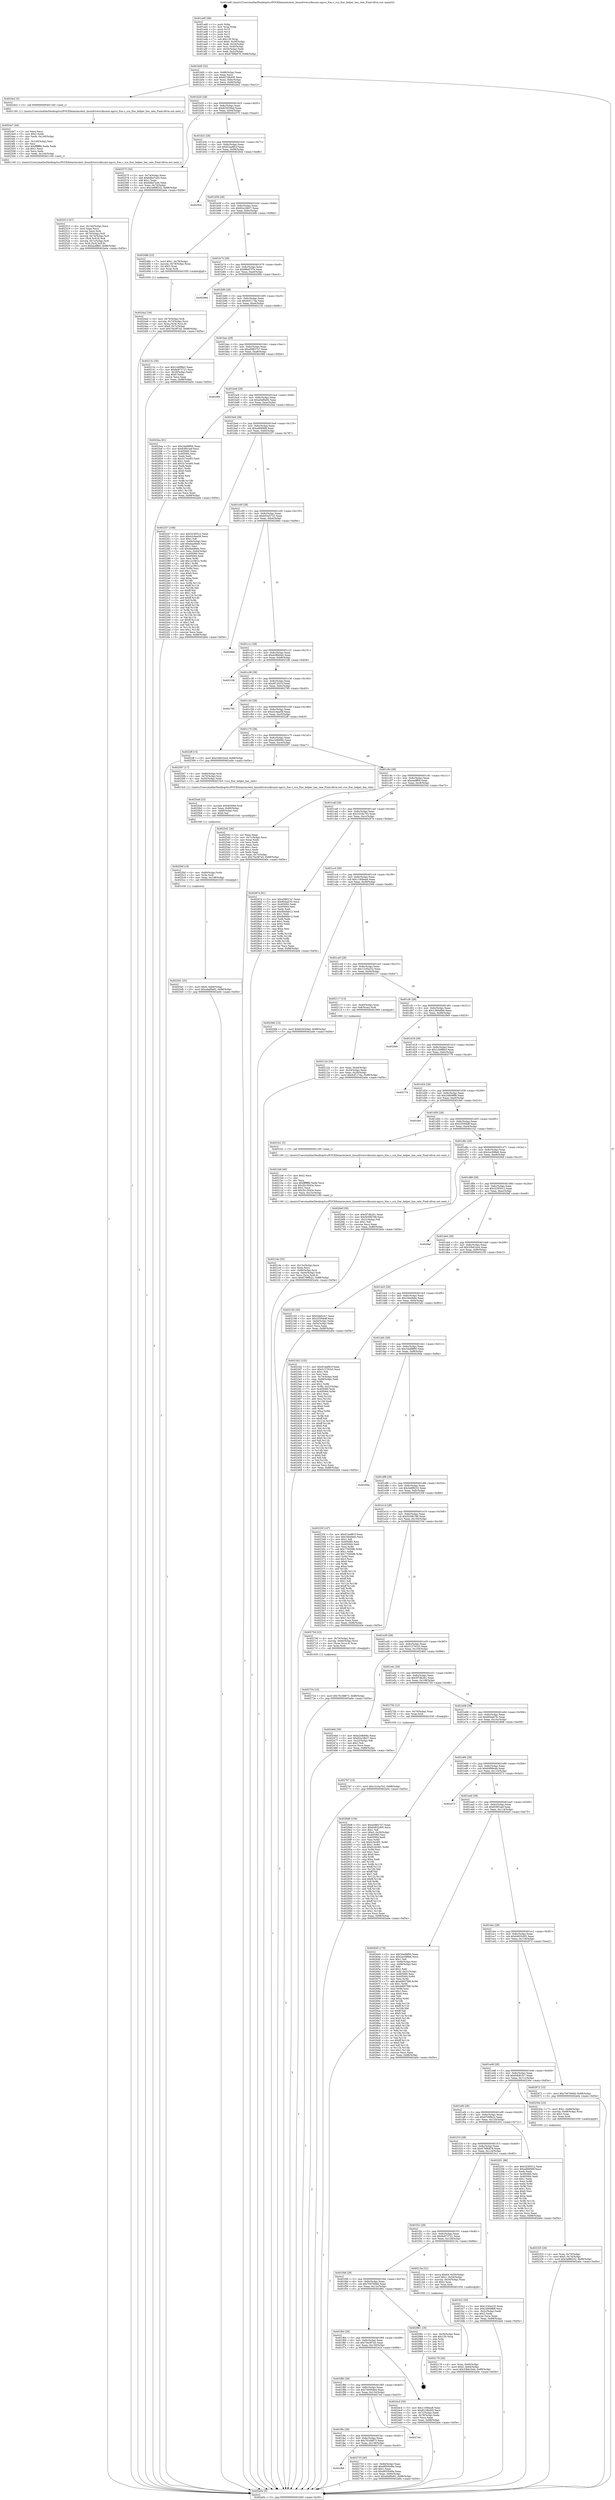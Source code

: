 digraph "0x401ad0" {
  label = "0x401ad0 (/mnt/c/Users/mathe/Desktop/tcc/POCII/binaries/extr_linuxdriversclksunxi-ngccu_frac.c_ccu_frac_helper_has_rate_Final-ollvm.out::main(0))"
  labelloc = "t"
  node[shape=record]

  Entry [label="",width=0.3,height=0.3,shape=circle,fillcolor=black,style=filled]
  "0x401b00" [label="{
     0x401b00 [32]\l
     | [instrs]\l
     &nbsp;&nbsp;0x401b00 \<+6\>: mov -0x88(%rbp),%eax\l
     &nbsp;&nbsp;0x401b06 \<+2\>: mov %eax,%ecx\l
     &nbsp;&nbsp;0x401b08 \<+6\>: sub $0x8218b405,%ecx\l
     &nbsp;&nbsp;0x401b0e \<+6\>: mov %eax,-0x8c(%rbp)\l
     &nbsp;&nbsp;0x401b14 \<+6\>: mov %ecx,-0x90(%rbp)\l
     &nbsp;&nbsp;0x401b1a \<+6\>: je 00000000004024e2 \<main+0xa12\>\l
  }"]
  "0x4024e2" [label="{
     0x4024e2 [5]\l
     | [instrs]\l
     &nbsp;&nbsp;0x4024e2 \<+5\>: call 0000000000401160 \<next_i\>\l
     | [calls]\l
     &nbsp;&nbsp;0x401160 \{1\} (/mnt/c/Users/mathe/Desktop/tcc/POCII/binaries/extr_linuxdriversclksunxi-ngccu_frac.c_ccu_frac_helper_has_rate_Final-ollvm.out::next_i)\l
  }"]
  "0x401b20" [label="{
     0x401b20 [28]\l
     | [instrs]\l
     &nbsp;&nbsp;0x401b20 \<+5\>: jmp 0000000000401b25 \<main+0x55\>\l
     &nbsp;&nbsp;0x401b25 \<+6\>: mov -0x8c(%rbp),%eax\l
     &nbsp;&nbsp;0x401b2b \<+5\>: sub $0x825029ad,%eax\l
     &nbsp;&nbsp;0x401b30 \<+6\>: mov %eax,-0x94(%rbp)\l
     &nbsp;&nbsp;0x401b36 \<+6\>: je 0000000000402575 \<main+0xaa5\>\l
  }"]
  Exit [label="",width=0.3,height=0.3,shape=circle,fillcolor=black,style=filled,peripheries=2]
  "0x402575" [label="{
     0x402575 [34]\l
     | [instrs]\l
     &nbsp;&nbsp;0x402575 \<+3\>: mov -0x74(%rbp),%eax\l
     &nbsp;&nbsp;0x402578 \<+5\>: add $0x8dba7a44,%eax\l
     &nbsp;&nbsp;0x40257d \<+3\>: add $0x1,%eax\l
     &nbsp;&nbsp;0x402580 \<+5\>: sub $0x8dba7a44,%eax\l
     &nbsp;&nbsp;0x402585 \<+3\>: mov %eax,-0x74(%rbp)\l
     &nbsp;&nbsp;0x402588 \<+10\>: movl $0x3a9f8232,-0x88(%rbp)\l
     &nbsp;&nbsp;0x402592 \<+5\>: jmp 0000000000402a0e \<main+0xf3e\>\l
  }"]
  "0x401b3c" [label="{
     0x401b3c [28]\l
     | [instrs]\l
     &nbsp;&nbsp;0x401b3c \<+5\>: jmp 0000000000401b41 \<main+0x71\>\l
     &nbsp;&nbsp;0x401b41 \<+6\>: mov -0x8c(%rbp),%eax\l
     &nbsp;&nbsp;0x401b47 \<+5\>: sub $0x91ba881f,%eax\l
     &nbsp;&nbsp;0x401b4c \<+6\>: mov %eax,-0x98(%rbp)\l
     &nbsp;&nbsp;0x401b52 \<+6\>: je 00000000004029cb \<main+0xefb\>\l
  }"]
  "0x402767" [label="{
     0x402767 [15]\l
     | [instrs]\l
     &nbsp;&nbsp;0x402767 \<+10\>: movl $0x1016a703,-0x88(%rbp)\l
     &nbsp;&nbsp;0x402771 \<+5\>: jmp 0000000000402a0e \<main+0xf3e\>\l
  }"]
  "0x4029cb" [label="{
     0x4029cb\l
  }", style=dashed]
  "0x401b58" [label="{
     0x401b58 [28]\l
     | [instrs]\l
     &nbsp;&nbsp;0x401b58 \<+5\>: jmp 0000000000401b5d \<main+0x8d\>\l
     &nbsp;&nbsp;0x401b5d \<+6\>: mov -0x8c(%rbp),%eax\l
     &nbsp;&nbsp;0x401b63 \<+5\>: sub $0x92a18b57,%eax\l
     &nbsp;&nbsp;0x401b68 \<+6\>: mov %eax,-0x9c(%rbp)\l
     &nbsp;&nbsp;0x401b6e \<+6\>: je 000000000040248b \<main+0x9bb\>\l
  }"]
  "0x401fb8" [label="{
     0x401fb8\l
  }", style=dashed]
  "0x40248b" [label="{
     0x40248b [23]\l
     | [instrs]\l
     &nbsp;&nbsp;0x40248b \<+7\>: movl $0x1,-0x78(%rbp)\l
     &nbsp;&nbsp;0x402492 \<+4\>: movslq -0x78(%rbp),%rax\l
     &nbsp;&nbsp;0x402496 \<+4\>: shl $0x3,%rax\l
     &nbsp;&nbsp;0x40249a \<+3\>: mov %rax,%rdi\l
     &nbsp;&nbsp;0x40249d \<+5\>: call 0000000000401050 \<malloc@plt\>\l
     | [calls]\l
     &nbsp;&nbsp;0x401050 \{1\} (unknown)\l
  }"]
  "0x401b74" [label="{
     0x401b74 [28]\l
     | [instrs]\l
     &nbsp;&nbsp;0x401b74 \<+5\>: jmp 0000000000401b79 \<main+0xa9\>\l
     &nbsp;&nbsp;0x401b79 \<+6\>: mov -0x8c(%rbp),%eax\l
     &nbsp;&nbsp;0x401b7f \<+5\>: sub $0x98e67f7e,%eax\l
     &nbsp;&nbsp;0x401b84 \<+6\>: mov %eax,-0xa0(%rbp)\l
     &nbsp;&nbsp;0x401b8a \<+6\>: je 0000000000402994 \<main+0xec4\>\l
  }"]
  "0x402733" [label="{
     0x402733 [40]\l
     | [instrs]\l
     &nbsp;&nbsp;0x402733 \<+6\>: mov -0x84(%rbp),%eax\l
     &nbsp;&nbsp;0x402739 \<+5\>: add $0xd855b48a,%eax\l
     &nbsp;&nbsp;0x40273e \<+3\>: add $0x1,%eax\l
     &nbsp;&nbsp;0x402741 \<+5\>: sub $0xd855b48a,%eax\l
     &nbsp;&nbsp;0x402746 \<+6\>: mov %eax,-0x84(%rbp)\l
     &nbsp;&nbsp;0x40274c \<+10\>: movl $0xa9af9a92,-0x88(%rbp)\l
     &nbsp;&nbsp;0x402756 \<+5\>: jmp 0000000000402a0e \<main+0xf3e\>\l
  }"]
  "0x402994" [label="{
     0x402994\l
  }", style=dashed]
  "0x401b90" [label="{
     0x401b90 [28]\l
     | [instrs]\l
     &nbsp;&nbsp;0x401b90 \<+5\>: jmp 0000000000401b95 \<main+0xc5\>\l
     &nbsp;&nbsp;0x401b95 \<+6\>: mov -0x8c(%rbp),%eax\l
     &nbsp;&nbsp;0x401b9b \<+5\>: sub $0x9cf117da,%eax\l
     &nbsp;&nbsp;0x401ba0 \<+6\>: mov %eax,-0xa4(%rbp)\l
     &nbsp;&nbsp;0x401ba6 \<+6\>: je 000000000040213c \<main+0x66c\>\l
  }"]
  "0x401f9c" [label="{
     0x401f9c [28]\l
     | [instrs]\l
     &nbsp;&nbsp;0x401f9c \<+5\>: jmp 0000000000401fa1 \<main+0x4d1\>\l
     &nbsp;&nbsp;0x401fa1 \<+6\>: mov -0x8c(%rbp),%eax\l
     &nbsp;&nbsp;0x401fa7 \<+5\>: sub $0x76168873,%eax\l
     &nbsp;&nbsp;0x401fac \<+6\>: mov %eax,-0x138(%rbp)\l
     &nbsp;&nbsp;0x401fb2 \<+6\>: je 0000000000402733 \<main+0xc63\>\l
  }"]
  "0x40213c" [label="{
     0x40213c [30]\l
     | [instrs]\l
     &nbsp;&nbsp;0x40213c \<+5\>: mov $0x1cb9f8e3,%eax\l
     &nbsp;&nbsp;0x402141 \<+5\>: mov $0x6e873721,%ecx\l
     &nbsp;&nbsp;0x402146 \<+3\>: mov -0x28(%rbp),%edx\l
     &nbsp;&nbsp;0x402149 \<+3\>: cmp $0x0,%edx\l
     &nbsp;&nbsp;0x40214c \<+3\>: cmove %ecx,%eax\l
     &nbsp;&nbsp;0x40214f \<+6\>: mov %eax,-0x88(%rbp)\l
     &nbsp;&nbsp;0x402155 \<+5\>: jmp 0000000000402a0e \<main+0xf3e\>\l
  }"]
  "0x401bac" [label="{
     0x401bac [28]\l
     | [instrs]\l
     &nbsp;&nbsp;0x401bac \<+5\>: jmp 0000000000401bb1 \<main+0xe1\>\l
     &nbsp;&nbsp;0x401bb1 \<+6\>: mov -0x8c(%rbp),%eax\l
     &nbsp;&nbsp;0x401bb7 \<+5\>: sub $0xa58627e7,%eax\l
     &nbsp;&nbsp;0x401bbc \<+6\>: mov %eax,-0xa8(%rbp)\l
     &nbsp;&nbsp;0x401bc2 \<+6\>: je 00000000004029fd \<main+0xf2d\>\l
  }"]
  "0x4027e0" [label="{
     0x4027e0\l
  }", style=dashed]
  "0x4029fd" [label="{
     0x4029fd\l
  }", style=dashed]
  "0x401bc8" [label="{
     0x401bc8 [28]\l
     | [instrs]\l
     &nbsp;&nbsp;0x401bc8 \<+5\>: jmp 0000000000401bcd \<main+0xfd\>\l
     &nbsp;&nbsp;0x401bcd \<+6\>: mov -0x8c(%rbp),%eax\l
     &nbsp;&nbsp;0x401bd3 \<+5\>: sub $0xa9af9a92,%eax\l
     &nbsp;&nbsp;0x401bd8 \<+6\>: mov %eax,-0xac(%rbp)\l
     &nbsp;&nbsp;0x401bde \<+6\>: je 00000000004025ea \<main+0xb1a\>\l
  }"]
  "0x402724" [label="{
     0x402724 [15]\l
     | [instrs]\l
     &nbsp;&nbsp;0x402724 \<+10\>: movl $0x76168873,-0x88(%rbp)\l
     &nbsp;&nbsp;0x40272e \<+5\>: jmp 0000000000402a0e \<main+0xf3e\>\l
  }"]
  "0x4025ea" [label="{
     0x4025ea [91]\l
     | [instrs]\l
     &nbsp;&nbsp;0x4025ea \<+5\>: mov $0x34e88f00,%eax\l
     &nbsp;&nbsp;0x4025ef \<+5\>: mov $0x63f91aef,%ecx\l
     &nbsp;&nbsp;0x4025f4 \<+7\>: mov 0x405060,%edx\l
     &nbsp;&nbsp;0x4025fb \<+7\>: mov 0x405064,%esi\l
     &nbsp;&nbsp;0x402602 \<+2\>: mov %edx,%edi\l
     &nbsp;&nbsp;0x402604 \<+6\>: sub $0x2c7ece85,%edi\l
     &nbsp;&nbsp;0x40260a \<+3\>: sub $0x1,%edi\l
     &nbsp;&nbsp;0x40260d \<+6\>: add $0x2c7ece85,%edi\l
     &nbsp;&nbsp;0x402613 \<+3\>: imul %edi,%edx\l
     &nbsp;&nbsp;0x402616 \<+3\>: and $0x1,%edx\l
     &nbsp;&nbsp;0x402619 \<+3\>: cmp $0x0,%edx\l
     &nbsp;&nbsp;0x40261c \<+4\>: sete %r8b\l
     &nbsp;&nbsp;0x402620 \<+3\>: cmp $0xa,%esi\l
     &nbsp;&nbsp;0x402623 \<+4\>: setl %r9b\l
     &nbsp;&nbsp;0x402627 \<+3\>: mov %r8b,%r10b\l
     &nbsp;&nbsp;0x40262a \<+3\>: and %r9b,%r10b\l
     &nbsp;&nbsp;0x40262d \<+3\>: xor %r9b,%r8b\l
     &nbsp;&nbsp;0x402630 \<+3\>: or %r8b,%r10b\l
     &nbsp;&nbsp;0x402633 \<+4\>: test $0x1,%r10b\l
     &nbsp;&nbsp;0x402637 \<+3\>: cmovne %ecx,%eax\l
     &nbsp;&nbsp;0x40263a \<+6\>: mov %eax,-0x88(%rbp)\l
     &nbsp;&nbsp;0x402640 \<+5\>: jmp 0000000000402a0e \<main+0xf3e\>\l
  }"]
  "0x401be4" [label="{
     0x401be4 [28]\l
     | [instrs]\l
     &nbsp;&nbsp;0x401be4 \<+5\>: jmp 0000000000401be9 \<main+0x119\>\l
     &nbsp;&nbsp;0x401be9 \<+6\>: mov -0x8c(%rbp),%eax\l
     &nbsp;&nbsp;0x401bef \<+5\>: sub $0xad66f48f,%eax\l
     &nbsp;&nbsp;0x401bf4 \<+6\>: mov %eax,-0xb0(%rbp)\l
     &nbsp;&nbsp;0x401bfa \<+6\>: je 0000000000402257 \<main+0x787\>\l
  }"]
  "0x4025d1" [label="{
     0x4025d1 [25]\l
     | [instrs]\l
     &nbsp;&nbsp;0x4025d1 \<+10\>: movl $0x0,-0x84(%rbp)\l
     &nbsp;&nbsp;0x4025db \<+10\>: movl $0xa9af9a92,-0x88(%rbp)\l
     &nbsp;&nbsp;0x4025e5 \<+5\>: jmp 0000000000402a0e \<main+0xf3e\>\l
  }"]
  "0x402257" [label="{
     0x402257 [168]\l
     | [instrs]\l
     &nbsp;&nbsp;0x402257 \<+5\>: mov $0x323f3512,%eax\l
     &nbsp;&nbsp;0x40225c \<+5\>: mov $0xe2c4aa58,%ecx\l
     &nbsp;&nbsp;0x402261 \<+2\>: mov $0x1,%dl\l
     &nbsp;&nbsp;0x402263 \<+3\>: mov -0x64(%rbp),%esi\l
     &nbsp;&nbsp;0x402266 \<+6\>: add $0xdaad6efc,%esi\l
     &nbsp;&nbsp;0x40226c \<+3\>: add $0x1,%esi\l
     &nbsp;&nbsp;0x40226f \<+6\>: sub $0xdaad6efc,%esi\l
     &nbsp;&nbsp;0x402275 \<+3\>: mov %esi,-0x64(%rbp)\l
     &nbsp;&nbsp;0x402278 \<+7\>: mov 0x405060,%esi\l
     &nbsp;&nbsp;0x40227f \<+7\>: mov 0x405064,%edi\l
     &nbsp;&nbsp;0x402286 \<+3\>: mov %esi,%r8d\l
     &nbsp;&nbsp;0x402289 \<+7\>: add $0x1a1961e,%r8d\l
     &nbsp;&nbsp;0x402290 \<+4\>: sub $0x1,%r8d\l
     &nbsp;&nbsp;0x402294 \<+7\>: sub $0x1a1961e,%r8d\l
     &nbsp;&nbsp;0x40229b \<+4\>: imul %r8d,%esi\l
     &nbsp;&nbsp;0x40229f \<+3\>: and $0x1,%esi\l
     &nbsp;&nbsp;0x4022a2 \<+3\>: cmp $0x0,%esi\l
     &nbsp;&nbsp;0x4022a5 \<+4\>: sete %r9b\l
     &nbsp;&nbsp;0x4022a9 \<+3\>: cmp $0xa,%edi\l
     &nbsp;&nbsp;0x4022ac \<+4\>: setl %r10b\l
     &nbsp;&nbsp;0x4022b0 \<+3\>: mov %r9b,%r11b\l
     &nbsp;&nbsp;0x4022b3 \<+4\>: xor $0xff,%r11b\l
     &nbsp;&nbsp;0x4022b7 \<+3\>: mov %r10b,%bl\l
     &nbsp;&nbsp;0x4022ba \<+3\>: xor $0xff,%bl\l
     &nbsp;&nbsp;0x4022bd \<+3\>: xor $0x1,%dl\l
     &nbsp;&nbsp;0x4022c0 \<+3\>: mov %r11b,%r14b\l
     &nbsp;&nbsp;0x4022c3 \<+4\>: and $0xff,%r14b\l
     &nbsp;&nbsp;0x4022c7 \<+3\>: and %dl,%r9b\l
     &nbsp;&nbsp;0x4022ca \<+3\>: mov %bl,%r15b\l
     &nbsp;&nbsp;0x4022cd \<+4\>: and $0xff,%r15b\l
     &nbsp;&nbsp;0x4022d1 \<+3\>: and %dl,%r10b\l
     &nbsp;&nbsp;0x4022d4 \<+3\>: or %r9b,%r14b\l
     &nbsp;&nbsp;0x4022d7 \<+3\>: or %r10b,%r15b\l
     &nbsp;&nbsp;0x4022da \<+3\>: xor %r15b,%r14b\l
     &nbsp;&nbsp;0x4022dd \<+3\>: or %bl,%r11b\l
     &nbsp;&nbsp;0x4022e0 \<+4\>: xor $0xff,%r11b\l
     &nbsp;&nbsp;0x4022e4 \<+3\>: or $0x1,%dl\l
     &nbsp;&nbsp;0x4022e7 \<+3\>: and %dl,%r11b\l
     &nbsp;&nbsp;0x4022ea \<+3\>: or %r11b,%r14b\l
     &nbsp;&nbsp;0x4022ed \<+4\>: test $0x1,%r14b\l
     &nbsp;&nbsp;0x4022f1 \<+3\>: cmovne %ecx,%eax\l
     &nbsp;&nbsp;0x4022f4 \<+6\>: mov %eax,-0x88(%rbp)\l
     &nbsp;&nbsp;0x4022fa \<+5\>: jmp 0000000000402a0e \<main+0xf3e\>\l
  }"]
  "0x401c00" [label="{
     0x401c00 [28]\l
     | [instrs]\l
     &nbsp;&nbsp;0x401c00 \<+5\>: jmp 0000000000401c05 \<main+0x135\>\l
     &nbsp;&nbsp;0x401c05 \<+6\>: mov -0x8c(%rbp),%eax\l
     &nbsp;&nbsp;0x401c0b \<+5\>: sub $0xb03a5723,%eax\l
     &nbsp;&nbsp;0x401c10 \<+6\>: mov %eax,-0xb4(%rbp)\l
     &nbsp;&nbsp;0x401c16 \<+6\>: je 000000000040286e \<main+0xd9e\>\l
  }"]
  "0x4025bf" [label="{
     0x4025bf [18]\l
     | [instrs]\l
     &nbsp;&nbsp;0x4025bf \<+4\>: mov -0x60(%rbp),%rdx\l
     &nbsp;&nbsp;0x4025c3 \<+3\>: mov %rdx,%rdi\l
     &nbsp;&nbsp;0x4025c6 \<+6\>: mov %eax,-0x148(%rbp)\l
     &nbsp;&nbsp;0x4025cc \<+5\>: call 0000000000401030 \<free@plt\>\l
     | [calls]\l
     &nbsp;&nbsp;0x401030 \{1\} (unknown)\l
  }"]
  "0x40286e" [label="{
     0x40286e\l
  }", style=dashed]
  "0x401c1c" [label="{
     0x401c1c [28]\l
     | [instrs]\l
     &nbsp;&nbsp;0x401c1c \<+5\>: jmp 0000000000401c21 \<main+0x151\>\l
     &nbsp;&nbsp;0x401c21 \<+6\>: mov -0x8c(%rbp),%eax\l
     &nbsp;&nbsp;0x401c27 \<+5\>: sub $0xdcf8d440,%eax\l
     &nbsp;&nbsp;0x401c2c \<+6\>: mov %eax,-0xb8(%rbp)\l
     &nbsp;&nbsp;0x401c32 \<+6\>: je 0000000000402108 \<main+0x638\>\l
  }"]
  "0x4025a8" [label="{
     0x4025a8 [23]\l
     | [instrs]\l
     &nbsp;&nbsp;0x4025a8 \<+10\>: movabs $0x4030b6,%rdi\l
     &nbsp;&nbsp;0x4025b2 \<+3\>: mov %eax,-0x80(%rbp)\l
     &nbsp;&nbsp;0x4025b5 \<+3\>: mov -0x80(%rbp),%esi\l
     &nbsp;&nbsp;0x4025b8 \<+2\>: mov $0x0,%al\l
     &nbsp;&nbsp;0x4025ba \<+5\>: call 0000000000401040 \<printf@plt\>\l
     | [calls]\l
     &nbsp;&nbsp;0x401040 \{1\} (unknown)\l
  }"]
  "0x402108" [label="{
     0x402108\l
  }", style=dashed]
  "0x401c38" [label="{
     0x401c38 [28]\l
     | [instrs]\l
     &nbsp;&nbsp;0x401c38 \<+5\>: jmp 0000000000401c3d \<main+0x16d\>\l
     &nbsp;&nbsp;0x401c3d \<+6\>: mov -0x8c(%rbp),%eax\l
     &nbsp;&nbsp;0x401c43 \<+5\>: sub $0xdf12031f,%eax\l
     &nbsp;&nbsp;0x401c48 \<+6\>: mov %eax,-0xbc(%rbp)\l
     &nbsp;&nbsp;0x401c4e \<+6\>: je 0000000000402785 \<main+0xcb5\>\l
  }"]
  "0x402513" [label="{
     0x402513 [47]\l
     | [instrs]\l
     &nbsp;&nbsp;0x402513 \<+6\>: mov -0x144(%rbp),%ecx\l
     &nbsp;&nbsp;0x402519 \<+3\>: imul %eax,%ecx\l
     &nbsp;&nbsp;0x40251c \<+3\>: movslq %ecx,%rdi\l
     &nbsp;&nbsp;0x40251f \<+4\>: mov -0x70(%rbp),%r8\l
     &nbsp;&nbsp;0x402523 \<+4\>: movslq -0x74(%rbp),%r9\l
     &nbsp;&nbsp;0x402527 \<+4\>: mov (%r8,%r9,8),%r8\l
     &nbsp;&nbsp;0x40252b \<+4\>: movslq -0x7c(%rbp),%r9\l
     &nbsp;&nbsp;0x40252f \<+4\>: mov %rdi,(%r8,%r9,8)\l
     &nbsp;&nbsp;0x402533 \<+10\>: movl $0xaa4ff0d,-0x88(%rbp)\l
     &nbsp;&nbsp;0x40253d \<+5\>: jmp 0000000000402a0e \<main+0xf3e\>\l
  }"]
  "0x402785" [label="{
     0x402785\l
  }", style=dashed]
  "0x401c54" [label="{
     0x401c54 [28]\l
     | [instrs]\l
     &nbsp;&nbsp;0x401c54 \<+5\>: jmp 0000000000401c59 \<main+0x189\>\l
     &nbsp;&nbsp;0x401c59 \<+6\>: mov -0x8c(%rbp),%eax\l
     &nbsp;&nbsp;0x401c5f \<+5\>: sub $0xe2c4aa58,%eax\l
     &nbsp;&nbsp;0x401c64 \<+6\>: mov %eax,-0xc0(%rbp)\l
     &nbsp;&nbsp;0x401c6a \<+6\>: je 00000000004022ff \<main+0x82f\>\l
  }"]
  "0x4024e7" [label="{
     0x4024e7 [44]\l
     | [instrs]\l
     &nbsp;&nbsp;0x4024e7 \<+2\>: xor %ecx,%ecx\l
     &nbsp;&nbsp;0x4024e9 \<+5\>: mov $0x2,%edx\l
     &nbsp;&nbsp;0x4024ee \<+6\>: mov %edx,-0x140(%rbp)\l
     &nbsp;&nbsp;0x4024f4 \<+1\>: cltd\l
     &nbsp;&nbsp;0x4024f5 \<+6\>: mov -0x140(%rbp),%esi\l
     &nbsp;&nbsp;0x4024fb \<+2\>: idiv %esi\l
     &nbsp;&nbsp;0x4024fd \<+6\>: imul $0xfffffffe,%edx,%edx\l
     &nbsp;&nbsp;0x402503 \<+3\>: sub $0x1,%ecx\l
     &nbsp;&nbsp;0x402506 \<+2\>: sub %ecx,%edx\l
     &nbsp;&nbsp;0x402508 \<+6\>: mov %edx,-0x144(%rbp)\l
     &nbsp;&nbsp;0x40250e \<+5\>: call 0000000000401160 \<next_i\>\l
     | [calls]\l
     &nbsp;&nbsp;0x401160 \{1\} (/mnt/c/Users/mathe/Desktop/tcc/POCII/binaries/extr_linuxdriversclksunxi-ngccu_frac.c_ccu_frac_helper_has_rate_Final-ollvm.out::next_i)\l
  }"]
  "0x4022ff" [label="{
     0x4022ff [15]\l
     | [instrs]\l
     &nbsp;&nbsp;0x4022ff \<+10\>: movl $0x33b61b44,-0x88(%rbp)\l
     &nbsp;&nbsp;0x402309 \<+5\>: jmp 0000000000402a0e \<main+0xf3e\>\l
  }"]
  "0x401c70" [label="{
     0x401c70 [28]\l
     | [instrs]\l
     &nbsp;&nbsp;0x401c70 \<+5\>: jmp 0000000000401c75 \<main+0x1a5\>\l
     &nbsp;&nbsp;0x401c75 \<+6\>: mov -0x8c(%rbp),%eax\l
     &nbsp;&nbsp;0x401c7b \<+5\>: sub $0xe2d8d06c,%eax\l
     &nbsp;&nbsp;0x401c80 \<+6\>: mov %eax,-0xc4(%rbp)\l
     &nbsp;&nbsp;0x401c86 \<+6\>: je 0000000000402597 \<main+0xac7\>\l
  }"]
  "0x401f80" [label="{
     0x401f80 [28]\l
     | [instrs]\l
     &nbsp;&nbsp;0x401f80 \<+5\>: jmp 0000000000401f85 \<main+0x4b5\>\l
     &nbsp;&nbsp;0x401f85 \<+6\>: mov -0x8c(%rbp),%eax\l
     &nbsp;&nbsp;0x401f8b \<+5\>: sub $0x74000ded,%eax\l
     &nbsp;&nbsp;0x401f90 \<+6\>: mov %eax,-0x134(%rbp)\l
     &nbsp;&nbsp;0x401f96 \<+6\>: je 00000000004027e0 \<main+0xd10\>\l
  }"]
  "0x402597" [label="{
     0x402597 [17]\l
     | [instrs]\l
     &nbsp;&nbsp;0x402597 \<+4\>: mov -0x60(%rbp),%rdi\l
     &nbsp;&nbsp;0x40259b \<+4\>: mov -0x70(%rbp),%rsi\l
     &nbsp;&nbsp;0x40259f \<+4\>: mov -0x50(%rbp),%rdx\l
     &nbsp;&nbsp;0x4025a3 \<+5\>: call 00000000004015c0 \<ccu_frac_helper_has_rate\>\l
     | [calls]\l
     &nbsp;&nbsp;0x4015c0 \{1\} (/mnt/c/Users/mathe/Desktop/tcc/POCII/binaries/extr_linuxdriversclksunxi-ngccu_frac.c_ccu_frac_helper_has_rate_Final-ollvm.out::ccu_frac_helper_has_rate)\l
  }"]
  "0x401c8c" [label="{
     0x401c8c [28]\l
     | [instrs]\l
     &nbsp;&nbsp;0x401c8c \<+5\>: jmp 0000000000401c91 \<main+0x1c1\>\l
     &nbsp;&nbsp;0x401c91 \<+6\>: mov -0x8c(%rbp),%eax\l
     &nbsp;&nbsp;0x401c97 \<+5\>: sub $0xaa4ff0d,%eax\l
     &nbsp;&nbsp;0x401c9c \<+6\>: mov %eax,-0xc8(%rbp)\l
     &nbsp;&nbsp;0x401ca2 \<+6\>: je 0000000000402542 \<main+0xa72\>\l
  }"]
  "0x4024c4" [label="{
     0x4024c4 [30]\l
     | [instrs]\l
     &nbsp;&nbsp;0x4024c4 \<+5\>: mov $0x1100bea8,%eax\l
     &nbsp;&nbsp;0x4024c9 \<+5\>: mov $0x8218b405,%ecx\l
     &nbsp;&nbsp;0x4024ce \<+3\>: mov -0x7c(%rbp),%edx\l
     &nbsp;&nbsp;0x4024d1 \<+3\>: cmp -0x78(%rbp),%edx\l
     &nbsp;&nbsp;0x4024d4 \<+3\>: cmovl %ecx,%eax\l
     &nbsp;&nbsp;0x4024d7 \<+6\>: mov %eax,-0x88(%rbp)\l
     &nbsp;&nbsp;0x4024dd \<+5\>: jmp 0000000000402a0e \<main+0xf3e\>\l
  }"]
  "0x402542" [label="{
     0x402542 [36]\l
     | [instrs]\l
     &nbsp;&nbsp;0x402542 \<+2\>: xor %eax,%eax\l
     &nbsp;&nbsp;0x402544 \<+3\>: mov -0x7c(%rbp),%ecx\l
     &nbsp;&nbsp;0x402547 \<+2\>: mov %eax,%edx\l
     &nbsp;&nbsp;0x402549 \<+2\>: sub %ecx,%edx\l
     &nbsp;&nbsp;0x40254b \<+2\>: mov %eax,%ecx\l
     &nbsp;&nbsp;0x40254d \<+3\>: sub $0x1,%ecx\l
     &nbsp;&nbsp;0x402550 \<+2\>: add %ecx,%edx\l
     &nbsp;&nbsp;0x402552 \<+2\>: sub %edx,%eax\l
     &nbsp;&nbsp;0x402554 \<+3\>: mov %eax,-0x7c(%rbp)\l
     &nbsp;&nbsp;0x402557 \<+10\>: movl $0x70a387a5,-0x88(%rbp)\l
     &nbsp;&nbsp;0x402561 \<+5\>: jmp 0000000000402a0e \<main+0xf3e\>\l
  }"]
  "0x401ca8" [label="{
     0x401ca8 [28]\l
     | [instrs]\l
     &nbsp;&nbsp;0x401ca8 \<+5\>: jmp 0000000000401cad \<main+0x1dd\>\l
     &nbsp;&nbsp;0x401cad \<+6\>: mov -0x8c(%rbp),%eax\l
     &nbsp;&nbsp;0x401cb3 \<+5\>: sub $0x1016a703,%eax\l
     &nbsp;&nbsp;0x401cb8 \<+6\>: mov %eax,-0xcc(%rbp)\l
     &nbsp;&nbsp;0x401cbe \<+6\>: je 000000000040287d \<main+0xdad\>\l
  }"]
  "0x401f64" [label="{
     0x401f64 [28]\l
     | [instrs]\l
     &nbsp;&nbsp;0x401f64 \<+5\>: jmp 0000000000401f69 \<main+0x499\>\l
     &nbsp;&nbsp;0x401f69 \<+6\>: mov -0x8c(%rbp),%eax\l
     &nbsp;&nbsp;0x401f6f \<+5\>: sub $0x70a387a5,%eax\l
     &nbsp;&nbsp;0x401f74 \<+6\>: mov %eax,-0x130(%rbp)\l
     &nbsp;&nbsp;0x401f7a \<+6\>: je 00000000004024c4 \<main+0x9f4\>\l
  }"]
  "0x40287d" [label="{
     0x40287d [91]\l
     | [instrs]\l
     &nbsp;&nbsp;0x40287d \<+5\>: mov $0xa58627e7,%eax\l
     &nbsp;&nbsp;0x402882 \<+5\>: mov $0x604ad7fc,%ecx\l
     &nbsp;&nbsp;0x402887 \<+7\>: mov 0x405060,%edx\l
     &nbsp;&nbsp;0x40288e \<+7\>: mov 0x405064,%esi\l
     &nbsp;&nbsp;0x402895 \<+2\>: mov %edx,%edi\l
     &nbsp;&nbsp;0x402897 \<+6\>: add $0xdbddde12,%edi\l
     &nbsp;&nbsp;0x40289d \<+3\>: sub $0x1,%edi\l
     &nbsp;&nbsp;0x4028a0 \<+6\>: sub $0xdbddde12,%edi\l
     &nbsp;&nbsp;0x4028a6 \<+3\>: imul %edi,%edx\l
     &nbsp;&nbsp;0x4028a9 \<+3\>: and $0x1,%edx\l
     &nbsp;&nbsp;0x4028ac \<+3\>: cmp $0x0,%edx\l
     &nbsp;&nbsp;0x4028af \<+4\>: sete %r8b\l
     &nbsp;&nbsp;0x4028b3 \<+3\>: cmp $0xa,%esi\l
     &nbsp;&nbsp;0x4028b6 \<+4\>: setl %r9b\l
     &nbsp;&nbsp;0x4028ba \<+3\>: mov %r8b,%r10b\l
     &nbsp;&nbsp;0x4028bd \<+3\>: and %r9b,%r10b\l
     &nbsp;&nbsp;0x4028c0 \<+3\>: xor %r9b,%r8b\l
     &nbsp;&nbsp;0x4028c3 \<+3\>: or %r8b,%r10b\l
     &nbsp;&nbsp;0x4028c6 \<+4\>: test $0x1,%r10b\l
     &nbsp;&nbsp;0x4028ca \<+3\>: cmovne %ecx,%eax\l
     &nbsp;&nbsp;0x4028cd \<+6\>: mov %eax,-0x88(%rbp)\l
     &nbsp;&nbsp;0x4028d3 \<+5\>: jmp 0000000000402a0e \<main+0xf3e\>\l
  }"]
  "0x401cc4" [label="{
     0x401cc4 [28]\l
     | [instrs]\l
     &nbsp;&nbsp;0x401cc4 \<+5\>: jmp 0000000000401cc9 \<main+0x1f9\>\l
     &nbsp;&nbsp;0x401cc9 \<+6\>: mov -0x8c(%rbp),%eax\l
     &nbsp;&nbsp;0x401ccf \<+5\>: sub $0x1100bea8,%eax\l
     &nbsp;&nbsp;0x401cd4 \<+6\>: mov %eax,-0xd0(%rbp)\l
     &nbsp;&nbsp;0x401cda \<+6\>: je 0000000000402566 \<main+0xa96\>\l
  }"]
  "0x402981" [label="{
     0x402981 [19]\l
     | [instrs]\l
     &nbsp;&nbsp;0x402981 \<+3\>: mov -0x30(%rbp),%eax\l
     &nbsp;&nbsp;0x402984 \<+7\>: add $0x130,%rsp\l
     &nbsp;&nbsp;0x40298b \<+1\>: pop %rbx\l
     &nbsp;&nbsp;0x40298c \<+2\>: pop %r12\l
     &nbsp;&nbsp;0x40298e \<+2\>: pop %r14\l
     &nbsp;&nbsp;0x402990 \<+2\>: pop %r15\l
     &nbsp;&nbsp;0x402992 \<+1\>: pop %rbp\l
     &nbsp;&nbsp;0x402993 \<+1\>: ret\l
  }"]
  "0x402566" [label="{
     0x402566 [15]\l
     | [instrs]\l
     &nbsp;&nbsp;0x402566 \<+10\>: movl $0x825029ad,-0x88(%rbp)\l
     &nbsp;&nbsp;0x402570 \<+5\>: jmp 0000000000402a0e \<main+0xf3e\>\l
  }"]
  "0x401ce0" [label="{
     0x401ce0 [28]\l
     | [instrs]\l
     &nbsp;&nbsp;0x401ce0 \<+5\>: jmp 0000000000401ce5 \<main+0x215\>\l
     &nbsp;&nbsp;0x401ce5 \<+6\>: mov -0x8c(%rbp),%eax\l
     &nbsp;&nbsp;0x401ceb \<+5\>: sub $0x1230a232,%eax\l
     &nbsp;&nbsp;0x401cf0 \<+6\>: mov %eax,-0xd4(%rbp)\l
     &nbsp;&nbsp;0x401cf6 \<+6\>: je 0000000000402117 \<main+0x647\>\l
  }"]
  "0x4024a2" [label="{
     0x4024a2 [34]\l
     | [instrs]\l
     &nbsp;&nbsp;0x4024a2 \<+4\>: mov -0x70(%rbp),%rdi\l
     &nbsp;&nbsp;0x4024a6 \<+4\>: movslq -0x74(%rbp),%rcx\l
     &nbsp;&nbsp;0x4024aa \<+4\>: mov %rax,(%rdi,%rcx,8)\l
     &nbsp;&nbsp;0x4024ae \<+7\>: movl $0x0,-0x7c(%rbp)\l
     &nbsp;&nbsp;0x4024b5 \<+10\>: movl $0x70a387a5,-0x88(%rbp)\l
     &nbsp;&nbsp;0x4024bf \<+5\>: jmp 0000000000402a0e \<main+0xf3e\>\l
  }"]
  "0x402117" [label="{
     0x402117 [13]\l
     | [instrs]\l
     &nbsp;&nbsp;0x402117 \<+4\>: mov -0x40(%rbp),%rax\l
     &nbsp;&nbsp;0x40211b \<+4\>: mov 0x8(%rax),%rdi\l
     &nbsp;&nbsp;0x40211f \<+5\>: call 0000000000401060 \<atoi@plt\>\l
     | [calls]\l
     &nbsp;&nbsp;0x401060 \{1\} (unknown)\l
  }"]
  "0x401cfc" [label="{
     0x401cfc [28]\l
     | [instrs]\l
     &nbsp;&nbsp;0x401cfc \<+5\>: jmp 0000000000401d01 \<main+0x231\>\l
     &nbsp;&nbsp;0x401d01 \<+6\>: mov -0x8c(%rbp),%eax\l
     &nbsp;&nbsp;0x401d07 \<+5\>: sub $0x1380a89d,%eax\l
     &nbsp;&nbsp;0x401d0c \<+6\>: mov %eax,-0xd8(%rbp)\l
     &nbsp;&nbsp;0x401d12 \<+6\>: je 00000000004029e9 \<main+0xf19\>\l
  }"]
  "0x402325" [label="{
     0x402325 [26]\l
     | [instrs]\l
     &nbsp;&nbsp;0x402325 \<+4\>: mov %rax,-0x70(%rbp)\l
     &nbsp;&nbsp;0x402329 \<+7\>: movl $0x0,-0x74(%rbp)\l
     &nbsp;&nbsp;0x402330 \<+10\>: movl $0x3a9f8232,-0x88(%rbp)\l
     &nbsp;&nbsp;0x40233a \<+5\>: jmp 0000000000402a0e \<main+0xf3e\>\l
  }"]
  "0x4029e9" [label="{
     0x4029e9\l
  }", style=dashed]
  "0x401d18" [label="{
     0x401d18 [28]\l
     | [instrs]\l
     &nbsp;&nbsp;0x401d18 \<+5\>: jmp 0000000000401d1d \<main+0x24d\>\l
     &nbsp;&nbsp;0x401d1d \<+6\>: mov -0x8c(%rbp),%eax\l
     &nbsp;&nbsp;0x401d23 \<+5\>: sub $0x1cb9f8e3,%eax\l
     &nbsp;&nbsp;0x401d28 \<+6\>: mov %eax,-0xdc(%rbp)\l
     &nbsp;&nbsp;0x401d2e \<+6\>: je 0000000000402776 \<main+0xca6\>\l
  }"]
  "0x4021de" [label="{
     0x4021de [35]\l
     | [instrs]\l
     &nbsp;&nbsp;0x4021de \<+6\>: mov -0x13c(%rbp),%ecx\l
     &nbsp;&nbsp;0x4021e4 \<+3\>: imul %eax,%ecx\l
     &nbsp;&nbsp;0x4021e7 \<+4\>: mov -0x60(%rbp),%rsi\l
     &nbsp;&nbsp;0x4021eb \<+4\>: movslq -0x64(%rbp),%rdi\l
     &nbsp;&nbsp;0x4021ef \<+3\>: mov %ecx,(%rsi,%rdi,4)\l
     &nbsp;&nbsp;0x4021f2 \<+10\>: movl $0x6709fb22,-0x88(%rbp)\l
     &nbsp;&nbsp;0x4021fc \<+5\>: jmp 0000000000402a0e \<main+0xf3e\>\l
  }"]
  "0x402776" [label="{
     0x402776\l
  }", style=dashed]
  "0x401d34" [label="{
     0x401d34 [28]\l
     | [instrs]\l
     &nbsp;&nbsp;0x401d34 \<+5\>: jmp 0000000000401d39 \<main+0x269\>\l
     &nbsp;&nbsp;0x401d39 \<+6\>: mov -0x8c(%rbp),%eax\l
     &nbsp;&nbsp;0x401d3f \<+5\>: sub $0x248098f6,%eax\l
     &nbsp;&nbsp;0x401d44 \<+6\>: mov %eax,-0xe0(%rbp)\l
     &nbsp;&nbsp;0x401d4a \<+6\>: je 0000000000401fe0 \<main+0x510\>\l
  }"]
  "0x4021b6" [label="{
     0x4021b6 [40]\l
     | [instrs]\l
     &nbsp;&nbsp;0x4021b6 \<+5\>: mov $0x2,%ecx\l
     &nbsp;&nbsp;0x4021bb \<+1\>: cltd\l
     &nbsp;&nbsp;0x4021bc \<+2\>: idiv %ecx\l
     &nbsp;&nbsp;0x4021be \<+6\>: imul $0xfffffffe,%edx,%ecx\l
     &nbsp;&nbsp;0x4021c4 \<+6\>: sub $0x2b13043e,%ecx\l
     &nbsp;&nbsp;0x4021ca \<+3\>: add $0x1,%ecx\l
     &nbsp;&nbsp;0x4021cd \<+6\>: add $0x2b13043e,%ecx\l
     &nbsp;&nbsp;0x4021d3 \<+6\>: mov %ecx,-0x13c(%rbp)\l
     &nbsp;&nbsp;0x4021d9 \<+5\>: call 0000000000401160 \<next_i\>\l
     | [calls]\l
     &nbsp;&nbsp;0x401160 \{1\} (/mnt/c/Users/mathe/Desktop/tcc/POCII/binaries/extr_linuxdriversclksunxi-ngccu_frac.c_ccu_frac_helper_has_rate_Final-ollvm.out::next_i)\l
  }"]
  "0x401fe0" [label="{
     0x401fe0\l
  }", style=dashed]
  "0x401d50" [label="{
     0x401d50 [28]\l
     | [instrs]\l
     &nbsp;&nbsp;0x401d50 \<+5\>: jmp 0000000000401d55 \<main+0x285\>\l
     &nbsp;&nbsp;0x401d55 \<+6\>: mov -0x8c(%rbp),%eax\l
     &nbsp;&nbsp;0x401d5b \<+5\>: sub $0x25594bff,%eax\l
     &nbsp;&nbsp;0x401d60 \<+6\>: mov %eax,-0xe4(%rbp)\l
     &nbsp;&nbsp;0x401d66 \<+6\>: je 00000000004021b1 \<main+0x6e1\>\l
  }"]
  "0x402179" [label="{
     0x402179 [26]\l
     | [instrs]\l
     &nbsp;&nbsp;0x402179 \<+4\>: mov %rax,-0x60(%rbp)\l
     &nbsp;&nbsp;0x40217d \<+7\>: movl $0x0,-0x64(%rbp)\l
     &nbsp;&nbsp;0x402184 \<+10\>: movl $0x33b61b44,-0x88(%rbp)\l
     &nbsp;&nbsp;0x40218e \<+5\>: jmp 0000000000402a0e \<main+0xf3e\>\l
  }"]
  "0x4021b1" [label="{
     0x4021b1 [5]\l
     | [instrs]\l
     &nbsp;&nbsp;0x4021b1 \<+5\>: call 0000000000401160 \<next_i\>\l
     | [calls]\l
     &nbsp;&nbsp;0x401160 \{1\} (/mnt/c/Users/mathe/Desktop/tcc/POCII/binaries/extr_linuxdriversclksunxi-ngccu_frac.c_ccu_frac_helper_has_rate_Final-ollvm.out::next_i)\l
  }"]
  "0x401d6c" [label="{
     0x401d6c [28]\l
     | [instrs]\l
     &nbsp;&nbsp;0x401d6c \<+5\>: jmp 0000000000401d71 \<main+0x2a1\>\l
     &nbsp;&nbsp;0x401d71 \<+6\>: mov -0x8c(%rbp),%eax\l
     &nbsp;&nbsp;0x401d77 \<+5\>: sub $0x2ac098e6,%eax\l
     &nbsp;&nbsp;0x401d7c \<+6\>: mov %eax,-0xe8(%rbp)\l
     &nbsp;&nbsp;0x401d82 \<+6\>: je 00000000004026ef \<main+0xc1f\>\l
  }"]
  "0x401f48" [label="{
     0x401f48 [28]\l
     | [instrs]\l
     &nbsp;&nbsp;0x401f48 \<+5\>: jmp 0000000000401f4d \<main+0x47d\>\l
     &nbsp;&nbsp;0x401f4d \<+6\>: mov -0x8c(%rbp),%eax\l
     &nbsp;&nbsp;0x401f53 \<+5\>: sub $0x7067669d,%eax\l
     &nbsp;&nbsp;0x401f58 \<+6\>: mov %eax,-0x12c(%rbp)\l
     &nbsp;&nbsp;0x401f5e \<+6\>: je 0000000000402981 \<main+0xeb1\>\l
  }"]
  "0x4026ef" [label="{
     0x4026ef [30]\l
     | [instrs]\l
     &nbsp;&nbsp;0x4026ef \<+5\>: mov $0x5f7db261,%eax\l
     &nbsp;&nbsp;0x4026f4 \<+5\>: mov $0x5039b788,%ecx\l
     &nbsp;&nbsp;0x4026f9 \<+3\>: mov -0x21(%rbp),%dl\l
     &nbsp;&nbsp;0x4026fc \<+3\>: test $0x1,%dl\l
     &nbsp;&nbsp;0x4026ff \<+3\>: cmovne %ecx,%eax\l
     &nbsp;&nbsp;0x402702 \<+6\>: mov %eax,-0x88(%rbp)\l
     &nbsp;&nbsp;0x402708 \<+5\>: jmp 0000000000402a0e \<main+0xf3e\>\l
  }"]
  "0x401d88" [label="{
     0x401d88 [28]\l
     | [instrs]\l
     &nbsp;&nbsp;0x401d88 \<+5\>: jmp 0000000000401d8d \<main+0x2bd\>\l
     &nbsp;&nbsp;0x401d8d \<+6\>: mov -0x8c(%rbp),%eax\l
     &nbsp;&nbsp;0x401d93 \<+5\>: sub $0x323f3512,%eax\l
     &nbsp;&nbsp;0x401d98 \<+6\>: mov %eax,-0xec(%rbp)\l
     &nbsp;&nbsp;0x401d9e \<+6\>: je 00000000004029af \<main+0xedf\>\l
  }"]
  "0x40215a" [label="{
     0x40215a [31]\l
     | [instrs]\l
     &nbsp;&nbsp;0x40215a \<+8\>: movq $0x64,-0x50(%rbp)\l
     &nbsp;&nbsp;0x402162 \<+7\>: movl $0x1,-0x54(%rbp)\l
     &nbsp;&nbsp;0x402169 \<+4\>: movslq -0x54(%rbp),%rax\l
     &nbsp;&nbsp;0x40216d \<+4\>: shl $0x2,%rax\l
     &nbsp;&nbsp;0x402171 \<+3\>: mov %rax,%rdi\l
     &nbsp;&nbsp;0x402174 \<+5\>: call 0000000000401050 \<malloc@plt\>\l
     | [calls]\l
     &nbsp;&nbsp;0x401050 \{1\} (unknown)\l
  }"]
  "0x4029af" [label="{
     0x4029af\l
  }", style=dashed]
  "0x401da4" [label="{
     0x401da4 [28]\l
     | [instrs]\l
     &nbsp;&nbsp;0x401da4 \<+5\>: jmp 0000000000401da9 \<main+0x2d9\>\l
     &nbsp;&nbsp;0x401da9 \<+6\>: mov -0x8c(%rbp),%eax\l
     &nbsp;&nbsp;0x401daf \<+5\>: sub $0x33b61b44,%eax\l
     &nbsp;&nbsp;0x401db4 \<+6\>: mov %eax,-0xf0(%rbp)\l
     &nbsp;&nbsp;0x401dba \<+6\>: je 0000000000402193 \<main+0x6c3\>\l
  }"]
  "0x402124" [label="{
     0x402124 [24]\l
     | [instrs]\l
     &nbsp;&nbsp;0x402124 \<+3\>: mov %eax,-0x44(%rbp)\l
     &nbsp;&nbsp;0x402127 \<+3\>: mov -0x44(%rbp),%eax\l
     &nbsp;&nbsp;0x40212a \<+3\>: mov %eax,-0x28(%rbp)\l
     &nbsp;&nbsp;0x40212d \<+10\>: movl $0x9cf117da,-0x88(%rbp)\l
     &nbsp;&nbsp;0x402137 \<+5\>: jmp 0000000000402a0e \<main+0xf3e\>\l
  }"]
  "0x402193" [label="{
     0x402193 [30]\l
     | [instrs]\l
     &nbsp;&nbsp;0x402193 \<+5\>: mov $0x64b81fc7,%eax\l
     &nbsp;&nbsp;0x402198 \<+5\>: mov $0x25594bff,%ecx\l
     &nbsp;&nbsp;0x40219d \<+3\>: mov -0x64(%rbp),%edx\l
     &nbsp;&nbsp;0x4021a0 \<+3\>: cmp -0x54(%rbp),%edx\l
     &nbsp;&nbsp;0x4021a3 \<+3\>: cmovl %ecx,%eax\l
     &nbsp;&nbsp;0x4021a6 \<+6\>: mov %eax,-0x88(%rbp)\l
     &nbsp;&nbsp;0x4021ac \<+5\>: jmp 0000000000402a0e \<main+0xf3e\>\l
  }"]
  "0x401dc0" [label="{
     0x401dc0 [28]\l
     | [instrs]\l
     &nbsp;&nbsp;0x401dc0 \<+5\>: jmp 0000000000401dc5 \<main+0x2f5\>\l
     &nbsp;&nbsp;0x401dc5 \<+6\>: mov -0x8c(%rbp),%eax\l
     &nbsp;&nbsp;0x401dcb \<+5\>: sub $0x34befebe,%eax\l
     &nbsp;&nbsp;0x401dd0 \<+6\>: mov %eax,-0xf4(%rbp)\l
     &nbsp;&nbsp;0x401dd6 \<+6\>: je 00000000004023d2 \<main+0x902\>\l
  }"]
  "0x401ad0" [label="{
     0x401ad0 [48]\l
     | [instrs]\l
     &nbsp;&nbsp;0x401ad0 \<+1\>: push %rbp\l
     &nbsp;&nbsp;0x401ad1 \<+3\>: mov %rsp,%rbp\l
     &nbsp;&nbsp;0x401ad4 \<+2\>: push %r15\l
     &nbsp;&nbsp;0x401ad6 \<+2\>: push %r14\l
     &nbsp;&nbsp;0x401ad8 \<+2\>: push %r12\l
     &nbsp;&nbsp;0x401ada \<+1\>: push %rbx\l
     &nbsp;&nbsp;0x401adb \<+7\>: sub $0x130,%rsp\l
     &nbsp;&nbsp;0x401ae2 \<+7\>: movl $0x0,-0x30(%rbp)\l
     &nbsp;&nbsp;0x401ae9 \<+3\>: mov %edi,-0x34(%rbp)\l
     &nbsp;&nbsp;0x401aec \<+4\>: mov %rsi,-0x40(%rbp)\l
     &nbsp;&nbsp;0x401af0 \<+3\>: mov -0x34(%rbp),%edi\l
     &nbsp;&nbsp;0x401af3 \<+3\>: mov %edi,-0x2c(%rbp)\l
     &nbsp;&nbsp;0x401af6 \<+10\>: movl $0x6789b878,-0x88(%rbp)\l
  }"]
  "0x4023d2" [label="{
     0x4023d2 [155]\l
     | [instrs]\l
     &nbsp;&nbsp;0x4023d2 \<+5\>: mov $0x91ba881f,%eax\l
     &nbsp;&nbsp;0x4023d7 \<+5\>: mov $0x512791b3,%ecx\l
     &nbsp;&nbsp;0x4023dc \<+2\>: mov $0x1,%dl\l
     &nbsp;&nbsp;0x4023de \<+2\>: xor %esi,%esi\l
     &nbsp;&nbsp;0x4023e0 \<+3\>: mov -0x74(%rbp),%edi\l
     &nbsp;&nbsp;0x4023e3 \<+3\>: cmp -0x68(%rbp),%edi\l
     &nbsp;&nbsp;0x4023e6 \<+4\>: setl %r8b\l
     &nbsp;&nbsp;0x4023ea \<+4\>: and $0x1,%r8b\l
     &nbsp;&nbsp;0x4023ee \<+4\>: mov %r8b,-0x22(%rbp)\l
     &nbsp;&nbsp;0x4023f2 \<+7\>: mov 0x405060,%edi\l
     &nbsp;&nbsp;0x4023f9 \<+8\>: mov 0x405064,%r9d\l
     &nbsp;&nbsp;0x402401 \<+3\>: sub $0x1,%esi\l
     &nbsp;&nbsp;0x402404 \<+3\>: mov %edi,%r10d\l
     &nbsp;&nbsp;0x402407 \<+3\>: add %esi,%r10d\l
     &nbsp;&nbsp;0x40240a \<+4\>: imul %r10d,%edi\l
     &nbsp;&nbsp;0x40240e \<+3\>: and $0x1,%edi\l
     &nbsp;&nbsp;0x402411 \<+3\>: cmp $0x0,%edi\l
     &nbsp;&nbsp;0x402414 \<+4\>: sete %r8b\l
     &nbsp;&nbsp;0x402418 \<+4\>: cmp $0xa,%r9d\l
     &nbsp;&nbsp;0x40241c \<+4\>: setl %r11b\l
     &nbsp;&nbsp;0x402420 \<+3\>: mov %r8b,%bl\l
     &nbsp;&nbsp;0x402423 \<+3\>: xor $0xff,%bl\l
     &nbsp;&nbsp;0x402426 \<+3\>: mov %r11b,%r14b\l
     &nbsp;&nbsp;0x402429 \<+4\>: xor $0xff,%r14b\l
     &nbsp;&nbsp;0x40242d \<+3\>: xor $0x0,%dl\l
     &nbsp;&nbsp;0x402430 \<+3\>: mov %bl,%r15b\l
     &nbsp;&nbsp;0x402433 \<+4\>: and $0x0,%r15b\l
     &nbsp;&nbsp;0x402437 \<+3\>: and %dl,%r8b\l
     &nbsp;&nbsp;0x40243a \<+3\>: mov %r14b,%r12b\l
     &nbsp;&nbsp;0x40243d \<+4\>: and $0x0,%r12b\l
     &nbsp;&nbsp;0x402441 \<+3\>: and %dl,%r11b\l
     &nbsp;&nbsp;0x402444 \<+3\>: or %r8b,%r15b\l
     &nbsp;&nbsp;0x402447 \<+3\>: or %r11b,%r12b\l
     &nbsp;&nbsp;0x40244a \<+3\>: xor %r12b,%r15b\l
     &nbsp;&nbsp;0x40244d \<+3\>: or %r14b,%bl\l
     &nbsp;&nbsp;0x402450 \<+3\>: xor $0xff,%bl\l
     &nbsp;&nbsp;0x402453 \<+3\>: or $0x0,%dl\l
     &nbsp;&nbsp;0x402456 \<+2\>: and %dl,%bl\l
     &nbsp;&nbsp;0x402458 \<+3\>: or %bl,%r15b\l
     &nbsp;&nbsp;0x40245b \<+4\>: test $0x1,%r15b\l
     &nbsp;&nbsp;0x40245f \<+3\>: cmovne %ecx,%eax\l
     &nbsp;&nbsp;0x402462 \<+6\>: mov %eax,-0x88(%rbp)\l
     &nbsp;&nbsp;0x402468 \<+5\>: jmp 0000000000402a0e \<main+0xf3e\>\l
  }"]
  "0x401ddc" [label="{
     0x401ddc [28]\l
     | [instrs]\l
     &nbsp;&nbsp;0x401ddc \<+5\>: jmp 0000000000401de1 \<main+0x311\>\l
     &nbsp;&nbsp;0x401de1 \<+6\>: mov -0x8c(%rbp),%eax\l
     &nbsp;&nbsp;0x401de7 \<+5\>: sub $0x34e88f00,%eax\l
     &nbsp;&nbsp;0x401dec \<+6\>: mov %eax,-0xf8(%rbp)\l
     &nbsp;&nbsp;0x401df2 \<+6\>: je 00000000004029da \<main+0xf0a\>\l
  }"]
  "0x402a0e" [label="{
     0x402a0e [5]\l
     | [instrs]\l
     &nbsp;&nbsp;0x402a0e \<+5\>: jmp 0000000000401b00 \<main+0x30\>\l
  }"]
  "0x4029da" [label="{
     0x4029da\l
  }", style=dashed]
  "0x401df8" [label="{
     0x401df8 [28]\l
     | [instrs]\l
     &nbsp;&nbsp;0x401df8 \<+5\>: jmp 0000000000401dfd \<main+0x32d\>\l
     &nbsp;&nbsp;0x401dfd \<+6\>: mov -0x8c(%rbp),%eax\l
     &nbsp;&nbsp;0x401e03 \<+5\>: sub $0x3a9f8232,%eax\l
     &nbsp;&nbsp;0x401e08 \<+6\>: mov %eax,-0xfc(%rbp)\l
     &nbsp;&nbsp;0x401e0e \<+6\>: je 000000000040233f \<main+0x86f\>\l
  }"]
  "0x401f2c" [label="{
     0x401f2c [28]\l
     | [instrs]\l
     &nbsp;&nbsp;0x401f2c \<+5\>: jmp 0000000000401f31 \<main+0x461\>\l
     &nbsp;&nbsp;0x401f31 \<+6\>: mov -0x8c(%rbp),%eax\l
     &nbsp;&nbsp;0x401f37 \<+5\>: sub $0x6e873721,%eax\l
     &nbsp;&nbsp;0x401f3c \<+6\>: mov %eax,-0x128(%rbp)\l
     &nbsp;&nbsp;0x401f42 \<+6\>: je 000000000040215a \<main+0x68a\>\l
  }"]
  "0x40233f" [label="{
     0x40233f [147]\l
     | [instrs]\l
     &nbsp;&nbsp;0x40233f \<+5\>: mov $0x91ba881f,%eax\l
     &nbsp;&nbsp;0x402344 \<+5\>: mov $0x34befebe,%ecx\l
     &nbsp;&nbsp;0x402349 \<+2\>: mov $0x1,%dl\l
     &nbsp;&nbsp;0x40234b \<+7\>: mov 0x405060,%esi\l
     &nbsp;&nbsp;0x402352 \<+7\>: mov 0x405064,%edi\l
     &nbsp;&nbsp;0x402359 \<+3\>: mov %esi,%r8d\l
     &nbsp;&nbsp;0x40235c \<+7\>: sub $0x776f30f6,%r8d\l
     &nbsp;&nbsp;0x402363 \<+4\>: sub $0x1,%r8d\l
     &nbsp;&nbsp;0x402367 \<+7\>: add $0x776f30f6,%r8d\l
     &nbsp;&nbsp;0x40236e \<+4\>: imul %r8d,%esi\l
     &nbsp;&nbsp;0x402372 \<+3\>: and $0x1,%esi\l
     &nbsp;&nbsp;0x402375 \<+3\>: cmp $0x0,%esi\l
     &nbsp;&nbsp;0x402378 \<+4\>: sete %r9b\l
     &nbsp;&nbsp;0x40237c \<+3\>: cmp $0xa,%edi\l
     &nbsp;&nbsp;0x40237f \<+4\>: setl %r10b\l
     &nbsp;&nbsp;0x402383 \<+3\>: mov %r9b,%r11b\l
     &nbsp;&nbsp;0x402386 \<+4\>: xor $0xff,%r11b\l
     &nbsp;&nbsp;0x40238a \<+3\>: mov %r10b,%bl\l
     &nbsp;&nbsp;0x40238d \<+3\>: xor $0xff,%bl\l
     &nbsp;&nbsp;0x402390 \<+3\>: xor $0x1,%dl\l
     &nbsp;&nbsp;0x402393 \<+3\>: mov %r11b,%r14b\l
     &nbsp;&nbsp;0x402396 \<+4\>: and $0xff,%r14b\l
     &nbsp;&nbsp;0x40239a \<+3\>: and %dl,%r9b\l
     &nbsp;&nbsp;0x40239d \<+3\>: mov %bl,%r15b\l
     &nbsp;&nbsp;0x4023a0 \<+4\>: and $0xff,%r15b\l
     &nbsp;&nbsp;0x4023a4 \<+3\>: and %dl,%r10b\l
     &nbsp;&nbsp;0x4023a7 \<+3\>: or %r9b,%r14b\l
     &nbsp;&nbsp;0x4023aa \<+3\>: or %r10b,%r15b\l
     &nbsp;&nbsp;0x4023ad \<+3\>: xor %r15b,%r14b\l
     &nbsp;&nbsp;0x4023b0 \<+3\>: or %bl,%r11b\l
     &nbsp;&nbsp;0x4023b3 \<+4\>: xor $0xff,%r11b\l
     &nbsp;&nbsp;0x4023b7 \<+3\>: or $0x1,%dl\l
     &nbsp;&nbsp;0x4023ba \<+3\>: and %dl,%r11b\l
     &nbsp;&nbsp;0x4023bd \<+3\>: or %r11b,%r14b\l
     &nbsp;&nbsp;0x4023c0 \<+4\>: test $0x1,%r14b\l
     &nbsp;&nbsp;0x4023c4 \<+3\>: cmovne %ecx,%eax\l
     &nbsp;&nbsp;0x4023c7 \<+6\>: mov %eax,-0x88(%rbp)\l
     &nbsp;&nbsp;0x4023cd \<+5\>: jmp 0000000000402a0e \<main+0xf3e\>\l
  }"]
  "0x401e14" [label="{
     0x401e14 [28]\l
     | [instrs]\l
     &nbsp;&nbsp;0x401e14 \<+5\>: jmp 0000000000401e19 \<main+0x349\>\l
     &nbsp;&nbsp;0x401e19 \<+6\>: mov -0x8c(%rbp),%eax\l
     &nbsp;&nbsp;0x401e1f \<+5\>: sub $0x5039b788,%eax\l
     &nbsp;&nbsp;0x401e24 \<+6\>: mov %eax,-0x100(%rbp)\l
     &nbsp;&nbsp;0x401e2a \<+6\>: je 000000000040270d \<main+0xc3d\>\l
  }"]
  "0x401fc2" [label="{
     0x401fc2 [30]\l
     | [instrs]\l
     &nbsp;&nbsp;0x401fc2 \<+5\>: mov $0x1230a232,%eax\l
     &nbsp;&nbsp;0x401fc7 \<+5\>: mov $0x248098f6,%ecx\l
     &nbsp;&nbsp;0x401fcc \<+3\>: mov -0x2c(%rbp),%edx\l
     &nbsp;&nbsp;0x401fcf \<+3\>: cmp $0x2,%edx\l
     &nbsp;&nbsp;0x401fd2 \<+3\>: cmovne %ecx,%eax\l
     &nbsp;&nbsp;0x401fd5 \<+6\>: mov %eax,-0x88(%rbp)\l
     &nbsp;&nbsp;0x401fdb \<+5\>: jmp 0000000000402a0e \<main+0xf3e\>\l
  }"]
  "0x40270d" [label="{
     0x40270d [23]\l
     | [instrs]\l
     &nbsp;&nbsp;0x40270d \<+4\>: mov -0x70(%rbp),%rax\l
     &nbsp;&nbsp;0x402711 \<+7\>: movslq -0x84(%rbp),%rcx\l
     &nbsp;&nbsp;0x402718 \<+4\>: mov (%rax,%rcx,8),%rax\l
     &nbsp;&nbsp;0x40271c \<+3\>: mov %rax,%rdi\l
     &nbsp;&nbsp;0x40271f \<+5\>: call 0000000000401030 \<free@plt\>\l
     | [calls]\l
     &nbsp;&nbsp;0x401030 \{1\} (unknown)\l
  }"]
  "0x401e30" [label="{
     0x401e30 [28]\l
     | [instrs]\l
     &nbsp;&nbsp;0x401e30 \<+5\>: jmp 0000000000401e35 \<main+0x365\>\l
     &nbsp;&nbsp;0x401e35 \<+6\>: mov -0x8c(%rbp),%eax\l
     &nbsp;&nbsp;0x401e3b \<+5\>: sub $0x512791b3,%eax\l
     &nbsp;&nbsp;0x401e40 \<+6\>: mov %eax,-0x104(%rbp)\l
     &nbsp;&nbsp;0x401e46 \<+6\>: je 000000000040246d \<main+0x99d\>\l
  }"]
  "0x401f10" [label="{
     0x401f10 [28]\l
     | [instrs]\l
     &nbsp;&nbsp;0x401f10 \<+5\>: jmp 0000000000401f15 \<main+0x445\>\l
     &nbsp;&nbsp;0x401f15 \<+6\>: mov -0x8c(%rbp),%eax\l
     &nbsp;&nbsp;0x401f1b \<+5\>: sub $0x6789b878,%eax\l
     &nbsp;&nbsp;0x401f20 \<+6\>: mov %eax,-0x124(%rbp)\l
     &nbsp;&nbsp;0x401f26 \<+6\>: je 0000000000401fc2 \<main+0x4f2\>\l
  }"]
  "0x40246d" [label="{
     0x40246d [30]\l
     | [instrs]\l
     &nbsp;&nbsp;0x40246d \<+5\>: mov $0xe2d8d06c,%eax\l
     &nbsp;&nbsp;0x402472 \<+5\>: mov $0x92a18b57,%ecx\l
     &nbsp;&nbsp;0x402477 \<+3\>: mov -0x22(%rbp),%dl\l
     &nbsp;&nbsp;0x40247a \<+3\>: test $0x1,%dl\l
     &nbsp;&nbsp;0x40247d \<+3\>: cmovne %ecx,%eax\l
     &nbsp;&nbsp;0x402480 \<+6\>: mov %eax,-0x88(%rbp)\l
     &nbsp;&nbsp;0x402486 \<+5\>: jmp 0000000000402a0e \<main+0xf3e\>\l
  }"]
  "0x401e4c" [label="{
     0x401e4c [28]\l
     | [instrs]\l
     &nbsp;&nbsp;0x401e4c \<+5\>: jmp 0000000000401e51 \<main+0x381\>\l
     &nbsp;&nbsp;0x401e51 \<+6\>: mov -0x8c(%rbp),%eax\l
     &nbsp;&nbsp;0x401e57 \<+5\>: sub $0x5f7db261,%eax\l
     &nbsp;&nbsp;0x401e5c \<+6\>: mov %eax,-0x108(%rbp)\l
     &nbsp;&nbsp;0x401e62 \<+6\>: je 000000000040275b \<main+0xc8b\>\l
  }"]
  "0x402201" [label="{
     0x402201 [86]\l
     | [instrs]\l
     &nbsp;&nbsp;0x402201 \<+5\>: mov $0x323f3512,%eax\l
     &nbsp;&nbsp;0x402206 \<+5\>: mov $0xad66f48f,%ecx\l
     &nbsp;&nbsp;0x40220b \<+2\>: xor %edx,%edx\l
     &nbsp;&nbsp;0x40220d \<+7\>: mov 0x405060,%esi\l
     &nbsp;&nbsp;0x402214 \<+7\>: mov 0x405064,%edi\l
     &nbsp;&nbsp;0x40221b \<+3\>: sub $0x1,%edx\l
     &nbsp;&nbsp;0x40221e \<+3\>: mov %esi,%r8d\l
     &nbsp;&nbsp;0x402221 \<+3\>: add %edx,%r8d\l
     &nbsp;&nbsp;0x402224 \<+4\>: imul %r8d,%esi\l
     &nbsp;&nbsp;0x402228 \<+3\>: and $0x1,%esi\l
     &nbsp;&nbsp;0x40222b \<+3\>: cmp $0x0,%esi\l
     &nbsp;&nbsp;0x40222e \<+4\>: sete %r9b\l
     &nbsp;&nbsp;0x402232 \<+3\>: cmp $0xa,%edi\l
     &nbsp;&nbsp;0x402235 \<+4\>: setl %r10b\l
     &nbsp;&nbsp;0x402239 \<+3\>: mov %r9b,%r11b\l
     &nbsp;&nbsp;0x40223c \<+3\>: and %r10b,%r11b\l
     &nbsp;&nbsp;0x40223f \<+3\>: xor %r10b,%r9b\l
     &nbsp;&nbsp;0x402242 \<+3\>: or %r9b,%r11b\l
     &nbsp;&nbsp;0x402245 \<+4\>: test $0x1,%r11b\l
     &nbsp;&nbsp;0x402249 \<+3\>: cmovne %ecx,%eax\l
     &nbsp;&nbsp;0x40224c \<+6\>: mov %eax,-0x88(%rbp)\l
     &nbsp;&nbsp;0x402252 \<+5\>: jmp 0000000000402a0e \<main+0xf3e\>\l
  }"]
  "0x40275b" [label="{
     0x40275b [12]\l
     | [instrs]\l
     &nbsp;&nbsp;0x40275b \<+4\>: mov -0x70(%rbp),%rax\l
     &nbsp;&nbsp;0x40275f \<+3\>: mov %rax,%rdi\l
     &nbsp;&nbsp;0x402762 \<+5\>: call 0000000000401030 \<free@plt\>\l
     | [calls]\l
     &nbsp;&nbsp;0x401030 \{1\} (unknown)\l
  }"]
  "0x401e68" [label="{
     0x401e68 [28]\l
     | [instrs]\l
     &nbsp;&nbsp;0x401e68 \<+5\>: jmp 0000000000401e6d \<main+0x39d\>\l
     &nbsp;&nbsp;0x401e6d \<+6\>: mov -0x8c(%rbp),%eax\l
     &nbsp;&nbsp;0x401e73 \<+5\>: sub $0x604ad7fc,%eax\l
     &nbsp;&nbsp;0x401e78 \<+6\>: mov %eax,-0x10c(%rbp)\l
     &nbsp;&nbsp;0x401e7e \<+6\>: je 00000000004028d8 \<main+0xe08\>\l
  }"]
  "0x401ef4" [label="{
     0x401ef4 [28]\l
     | [instrs]\l
     &nbsp;&nbsp;0x401ef4 \<+5\>: jmp 0000000000401ef9 \<main+0x429\>\l
     &nbsp;&nbsp;0x401ef9 \<+6\>: mov -0x8c(%rbp),%eax\l
     &nbsp;&nbsp;0x401eff \<+5\>: sub $0x6709fb22,%eax\l
     &nbsp;&nbsp;0x401f04 \<+6\>: mov %eax,-0x120(%rbp)\l
     &nbsp;&nbsp;0x401f0a \<+6\>: je 0000000000402201 \<main+0x731\>\l
  }"]
  "0x4028d8" [label="{
     0x4028d8 [154]\l
     | [instrs]\l
     &nbsp;&nbsp;0x4028d8 \<+5\>: mov $0xa58627e7,%eax\l
     &nbsp;&nbsp;0x4028dd \<+5\>: mov $0x64832d05,%ecx\l
     &nbsp;&nbsp;0x4028e2 \<+2\>: mov $0x1,%dl\l
     &nbsp;&nbsp;0x4028e4 \<+7\>: movl $0x0,-0x30(%rbp)\l
     &nbsp;&nbsp;0x4028eb \<+7\>: mov 0x405060,%esi\l
     &nbsp;&nbsp;0x4028f2 \<+7\>: mov 0x405064,%edi\l
     &nbsp;&nbsp;0x4028f9 \<+3\>: mov %esi,%r8d\l
     &nbsp;&nbsp;0x4028fc \<+7\>: sub $0xfc3428f1,%r8d\l
     &nbsp;&nbsp;0x402903 \<+4\>: sub $0x1,%r8d\l
     &nbsp;&nbsp;0x402907 \<+7\>: add $0xfc3428f1,%r8d\l
     &nbsp;&nbsp;0x40290e \<+4\>: imul %r8d,%esi\l
     &nbsp;&nbsp;0x402912 \<+3\>: and $0x1,%esi\l
     &nbsp;&nbsp;0x402915 \<+3\>: cmp $0x0,%esi\l
     &nbsp;&nbsp;0x402918 \<+4\>: sete %r9b\l
     &nbsp;&nbsp;0x40291c \<+3\>: cmp $0xa,%edi\l
     &nbsp;&nbsp;0x40291f \<+4\>: setl %r10b\l
     &nbsp;&nbsp;0x402923 \<+3\>: mov %r9b,%r11b\l
     &nbsp;&nbsp;0x402926 \<+4\>: xor $0xff,%r11b\l
     &nbsp;&nbsp;0x40292a \<+3\>: mov %r10b,%bl\l
     &nbsp;&nbsp;0x40292d \<+3\>: xor $0xff,%bl\l
     &nbsp;&nbsp;0x402930 \<+3\>: xor $0x1,%dl\l
     &nbsp;&nbsp;0x402933 \<+3\>: mov %r11b,%r14b\l
     &nbsp;&nbsp;0x402936 \<+4\>: and $0xff,%r14b\l
     &nbsp;&nbsp;0x40293a \<+3\>: and %dl,%r9b\l
     &nbsp;&nbsp;0x40293d \<+3\>: mov %bl,%r15b\l
     &nbsp;&nbsp;0x402940 \<+4\>: and $0xff,%r15b\l
     &nbsp;&nbsp;0x402944 \<+3\>: and %dl,%r10b\l
     &nbsp;&nbsp;0x402947 \<+3\>: or %r9b,%r14b\l
     &nbsp;&nbsp;0x40294a \<+3\>: or %r10b,%r15b\l
     &nbsp;&nbsp;0x40294d \<+3\>: xor %r15b,%r14b\l
     &nbsp;&nbsp;0x402950 \<+3\>: or %bl,%r11b\l
     &nbsp;&nbsp;0x402953 \<+4\>: xor $0xff,%r11b\l
     &nbsp;&nbsp;0x402957 \<+3\>: or $0x1,%dl\l
     &nbsp;&nbsp;0x40295a \<+3\>: and %dl,%r11b\l
     &nbsp;&nbsp;0x40295d \<+3\>: or %r11b,%r14b\l
     &nbsp;&nbsp;0x402960 \<+4\>: test $0x1,%r14b\l
     &nbsp;&nbsp;0x402964 \<+3\>: cmovne %ecx,%eax\l
     &nbsp;&nbsp;0x402967 \<+6\>: mov %eax,-0x88(%rbp)\l
     &nbsp;&nbsp;0x40296d \<+5\>: jmp 0000000000402a0e \<main+0xf3e\>\l
  }"]
  "0x401e84" [label="{
     0x401e84 [28]\l
     | [instrs]\l
     &nbsp;&nbsp;0x401e84 \<+5\>: jmp 0000000000401e89 \<main+0x3b9\>\l
     &nbsp;&nbsp;0x401e89 \<+6\>: mov -0x8c(%rbp),%eax\l
     &nbsp;&nbsp;0x401e8f \<+5\>: sub $0x60f99e4b,%eax\l
     &nbsp;&nbsp;0x401e94 \<+6\>: mov %eax,-0x110(%rbp)\l
     &nbsp;&nbsp;0x401e9a \<+6\>: je 0000000000402073 \<main+0x5a3\>\l
  }"]
  "0x40230e" [label="{
     0x40230e [23]\l
     | [instrs]\l
     &nbsp;&nbsp;0x40230e \<+7\>: movl $0x1,-0x68(%rbp)\l
     &nbsp;&nbsp;0x402315 \<+4\>: movslq -0x68(%rbp),%rax\l
     &nbsp;&nbsp;0x402319 \<+4\>: shl $0x3,%rax\l
     &nbsp;&nbsp;0x40231d \<+3\>: mov %rax,%rdi\l
     &nbsp;&nbsp;0x402320 \<+5\>: call 0000000000401050 \<malloc@plt\>\l
     | [calls]\l
     &nbsp;&nbsp;0x401050 \{1\} (unknown)\l
  }"]
  "0x402073" [label="{
     0x402073\l
  }", style=dashed]
  "0x401ea0" [label="{
     0x401ea0 [28]\l
     | [instrs]\l
     &nbsp;&nbsp;0x401ea0 \<+5\>: jmp 0000000000401ea5 \<main+0x3d5\>\l
     &nbsp;&nbsp;0x401ea5 \<+6\>: mov -0x8c(%rbp),%eax\l
     &nbsp;&nbsp;0x401eab \<+5\>: sub $0x63f91aef,%eax\l
     &nbsp;&nbsp;0x401eb0 \<+6\>: mov %eax,-0x114(%rbp)\l
     &nbsp;&nbsp;0x401eb6 \<+6\>: je 0000000000402645 \<main+0xb75\>\l
  }"]
  "0x401ed8" [label="{
     0x401ed8 [28]\l
     | [instrs]\l
     &nbsp;&nbsp;0x401ed8 \<+5\>: jmp 0000000000401edd \<main+0x40d\>\l
     &nbsp;&nbsp;0x401edd \<+6\>: mov -0x8c(%rbp),%eax\l
     &nbsp;&nbsp;0x401ee3 \<+5\>: sub $0x64b81fc7,%eax\l
     &nbsp;&nbsp;0x401ee8 \<+6\>: mov %eax,-0x11c(%rbp)\l
     &nbsp;&nbsp;0x401eee \<+6\>: je 000000000040230e \<main+0x83e\>\l
  }"]
  "0x402645" [label="{
     0x402645 [170]\l
     | [instrs]\l
     &nbsp;&nbsp;0x402645 \<+5\>: mov $0x34e88f00,%eax\l
     &nbsp;&nbsp;0x40264a \<+5\>: mov $0x2ac098e6,%ecx\l
     &nbsp;&nbsp;0x40264f \<+2\>: mov $0x1,%dl\l
     &nbsp;&nbsp;0x402651 \<+6\>: mov -0x84(%rbp),%esi\l
     &nbsp;&nbsp;0x402657 \<+3\>: cmp -0x68(%rbp),%esi\l
     &nbsp;&nbsp;0x40265a \<+4\>: setl %dil\l
     &nbsp;&nbsp;0x40265e \<+4\>: and $0x1,%dil\l
     &nbsp;&nbsp;0x402662 \<+4\>: mov %dil,-0x21(%rbp)\l
     &nbsp;&nbsp;0x402666 \<+7\>: mov 0x405060,%esi\l
     &nbsp;&nbsp;0x40266d \<+8\>: mov 0x405064,%r8d\l
     &nbsp;&nbsp;0x402675 \<+3\>: mov %esi,%r9d\l
     &nbsp;&nbsp;0x402678 \<+7\>: add $0xdd657fd6,%r9d\l
     &nbsp;&nbsp;0x40267f \<+4\>: sub $0x1,%r9d\l
     &nbsp;&nbsp;0x402683 \<+7\>: sub $0xdd657fd6,%r9d\l
     &nbsp;&nbsp;0x40268a \<+4\>: imul %r9d,%esi\l
     &nbsp;&nbsp;0x40268e \<+3\>: and $0x1,%esi\l
     &nbsp;&nbsp;0x402691 \<+3\>: cmp $0x0,%esi\l
     &nbsp;&nbsp;0x402694 \<+4\>: sete %dil\l
     &nbsp;&nbsp;0x402698 \<+4\>: cmp $0xa,%r8d\l
     &nbsp;&nbsp;0x40269c \<+4\>: setl %r10b\l
     &nbsp;&nbsp;0x4026a0 \<+3\>: mov %dil,%r11b\l
     &nbsp;&nbsp;0x4026a3 \<+4\>: xor $0xff,%r11b\l
     &nbsp;&nbsp;0x4026a7 \<+3\>: mov %r10b,%bl\l
     &nbsp;&nbsp;0x4026aa \<+3\>: xor $0xff,%bl\l
     &nbsp;&nbsp;0x4026ad \<+3\>: xor $0x0,%dl\l
     &nbsp;&nbsp;0x4026b0 \<+3\>: mov %r11b,%r14b\l
     &nbsp;&nbsp;0x4026b3 \<+4\>: and $0x0,%r14b\l
     &nbsp;&nbsp;0x4026b7 \<+3\>: and %dl,%dil\l
     &nbsp;&nbsp;0x4026ba \<+3\>: mov %bl,%r15b\l
     &nbsp;&nbsp;0x4026bd \<+4\>: and $0x0,%r15b\l
     &nbsp;&nbsp;0x4026c1 \<+3\>: and %dl,%r10b\l
     &nbsp;&nbsp;0x4026c4 \<+3\>: or %dil,%r14b\l
     &nbsp;&nbsp;0x4026c7 \<+3\>: or %r10b,%r15b\l
     &nbsp;&nbsp;0x4026ca \<+3\>: xor %r15b,%r14b\l
     &nbsp;&nbsp;0x4026cd \<+3\>: or %bl,%r11b\l
     &nbsp;&nbsp;0x4026d0 \<+4\>: xor $0xff,%r11b\l
     &nbsp;&nbsp;0x4026d4 \<+3\>: or $0x0,%dl\l
     &nbsp;&nbsp;0x4026d7 \<+3\>: and %dl,%r11b\l
     &nbsp;&nbsp;0x4026da \<+3\>: or %r11b,%r14b\l
     &nbsp;&nbsp;0x4026dd \<+4\>: test $0x1,%r14b\l
     &nbsp;&nbsp;0x4026e1 \<+3\>: cmovne %ecx,%eax\l
     &nbsp;&nbsp;0x4026e4 \<+6\>: mov %eax,-0x88(%rbp)\l
     &nbsp;&nbsp;0x4026ea \<+5\>: jmp 0000000000402a0e \<main+0xf3e\>\l
  }"]
  "0x401ebc" [label="{
     0x401ebc [28]\l
     | [instrs]\l
     &nbsp;&nbsp;0x401ebc \<+5\>: jmp 0000000000401ec1 \<main+0x3f1\>\l
     &nbsp;&nbsp;0x401ec1 \<+6\>: mov -0x8c(%rbp),%eax\l
     &nbsp;&nbsp;0x401ec7 \<+5\>: sub $0x64832d05,%eax\l
     &nbsp;&nbsp;0x401ecc \<+6\>: mov %eax,-0x118(%rbp)\l
     &nbsp;&nbsp;0x401ed2 \<+6\>: je 0000000000402972 \<main+0xea2\>\l
  }"]
  "0x402972" [label="{
     0x402972 [15]\l
     | [instrs]\l
     &nbsp;&nbsp;0x402972 \<+10\>: movl $0x7067669d,-0x88(%rbp)\l
     &nbsp;&nbsp;0x40297c \<+5\>: jmp 0000000000402a0e \<main+0xf3e\>\l
  }"]
  Entry -> "0x401ad0" [label=" 1"]
  "0x401b00" -> "0x4024e2" [label=" 1"]
  "0x401b00" -> "0x401b20" [label=" 37"]
  "0x402981" -> Exit [label=" 1"]
  "0x401b20" -> "0x402575" [label=" 1"]
  "0x401b20" -> "0x401b3c" [label=" 36"]
  "0x402972" -> "0x402a0e" [label=" 1"]
  "0x401b3c" -> "0x4029cb" [label=" 0"]
  "0x401b3c" -> "0x401b58" [label=" 36"]
  "0x4028d8" -> "0x402a0e" [label=" 1"]
  "0x401b58" -> "0x40248b" [label=" 1"]
  "0x401b58" -> "0x401b74" [label=" 35"]
  "0x40287d" -> "0x402a0e" [label=" 1"]
  "0x401b74" -> "0x402994" [label=" 0"]
  "0x401b74" -> "0x401b90" [label=" 35"]
  "0x402767" -> "0x402a0e" [label=" 1"]
  "0x401b90" -> "0x40213c" [label=" 1"]
  "0x401b90" -> "0x401bac" [label=" 34"]
  "0x402733" -> "0x402a0e" [label=" 1"]
  "0x401bac" -> "0x4029fd" [label=" 0"]
  "0x401bac" -> "0x401bc8" [label=" 34"]
  "0x401f9c" -> "0x401fb8" [label=" 0"]
  "0x401bc8" -> "0x4025ea" [label=" 2"]
  "0x401bc8" -> "0x401be4" [label=" 32"]
  "0x40275b" -> "0x402767" [label=" 1"]
  "0x401be4" -> "0x402257" [label=" 1"]
  "0x401be4" -> "0x401c00" [label=" 31"]
  "0x401f80" -> "0x401f9c" [label=" 1"]
  "0x401c00" -> "0x40286e" [label=" 0"]
  "0x401c00" -> "0x401c1c" [label=" 31"]
  "0x401f80" -> "0x4027e0" [label=" 0"]
  "0x401c1c" -> "0x402108" [label=" 0"]
  "0x401c1c" -> "0x401c38" [label=" 31"]
  "0x401f9c" -> "0x402733" [label=" 1"]
  "0x401c38" -> "0x402785" [label=" 0"]
  "0x401c38" -> "0x401c54" [label=" 31"]
  "0x402724" -> "0x402a0e" [label=" 1"]
  "0x401c54" -> "0x4022ff" [label=" 1"]
  "0x401c54" -> "0x401c70" [label=" 30"]
  "0x40270d" -> "0x402724" [label=" 1"]
  "0x401c70" -> "0x402597" [label=" 1"]
  "0x401c70" -> "0x401c8c" [label=" 29"]
  "0x4026ef" -> "0x402a0e" [label=" 2"]
  "0x401c8c" -> "0x402542" [label=" 1"]
  "0x401c8c" -> "0x401ca8" [label=" 28"]
  "0x402645" -> "0x402a0e" [label=" 2"]
  "0x401ca8" -> "0x40287d" [label=" 1"]
  "0x401ca8" -> "0x401cc4" [label=" 27"]
  "0x4025d1" -> "0x402a0e" [label=" 1"]
  "0x401cc4" -> "0x402566" [label=" 1"]
  "0x401cc4" -> "0x401ce0" [label=" 26"]
  "0x4025bf" -> "0x4025d1" [label=" 1"]
  "0x401ce0" -> "0x402117" [label=" 1"]
  "0x401ce0" -> "0x401cfc" [label=" 25"]
  "0x402597" -> "0x4025a8" [label=" 1"]
  "0x401cfc" -> "0x4029e9" [label=" 0"]
  "0x401cfc" -> "0x401d18" [label=" 25"]
  "0x402575" -> "0x402a0e" [label=" 1"]
  "0x401d18" -> "0x402776" [label=" 0"]
  "0x401d18" -> "0x401d34" [label=" 25"]
  "0x402566" -> "0x402a0e" [label=" 1"]
  "0x401d34" -> "0x401fe0" [label=" 0"]
  "0x401d34" -> "0x401d50" [label=" 25"]
  "0x402542" -> "0x402a0e" [label=" 1"]
  "0x401d50" -> "0x4021b1" [label=" 1"]
  "0x401d50" -> "0x401d6c" [label=" 24"]
  "0x402513" -> "0x402a0e" [label=" 1"]
  "0x401d6c" -> "0x4026ef" [label=" 2"]
  "0x401d6c" -> "0x401d88" [label=" 22"]
  "0x4024e7" -> "0x402513" [label=" 1"]
  "0x401d88" -> "0x4029af" [label=" 0"]
  "0x401d88" -> "0x401da4" [label=" 22"]
  "0x4024e2" -> "0x4024e7" [label=" 1"]
  "0x401da4" -> "0x402193" [label=" 2"]
  "0x401da4" -> "0x401dc0" [label=" 20"]
  "0x401f64" -> "0x401f80" [label=" 1"]
  "0x401dc0" -> "0x4023d2" [label=" 2"]
  "0x401dc0" -> "0x401ddc" [label=" 18"]
  "0x401f64" -> "0x4024c4" [label=" 2"]
  "0x401ddc" -> "0x4029da" [label=" 0"]
  "0x401ddc" -> "0x401df8" [label=" 18"]
  "0x4025ea" -> "0x402a0e" [label=" 2"]
  "0x401df8" -> "0x40233f" [label=" 2"]
  "0x401df8" -> "0x401e14" [label=" 16"]
  "0x401f48" -> "0x401f64" [label=" 3"]
  "0x401e14" -> "0x40270d" [label=" 1"]
  "0x401e14" -> "0x401e30" [label=" 15"]
  "0x401f48" -> "0x402981" [label=" 1"]
  "0x401e30" -> "0x40246d" [label=" 2"]
  "0x401e30" -> "0x401e4c" [label=" 13"]
  "0x4024a2" -> "0x402a0e" [label=" 1"]
  "0x401e4c" -> "0x40275b" [label=" 1"]
  "0x401e4c" -> "0x401e68" [label=" 12"]
  "0x40248b" -> "0x4024a2" [label=" 1"]
  "0x401e68" -> "0x4028d8" [label=" 1"]
  "0x401e68" -> "0x401e84" [label=" 11"]
  "0x4023d2" -> "0x402a0e" [label=" 2"]
  "0x401e84" -> "0x402073" [label=" 0"]
  "0x401e84" -> "0x401ea0" [label=" 11"]
  "0x40233f" -> "0x402a0e" [label=" 2"]
  "0x401ea0" -> "0x402645" [label=" 2"]
  "0x401ea0" -> "0x401ebc" [label=" 9"]
  "0x40230e" -> "0x402325" [label=" 1"]
  "0x401ebc" -> "0x402972" [label=" 1"]
  "0x401ebc" -> "0x401ed8" [label=" 8"]
  "0x402325" -> "0x402a0e" [label=" 1"]
  "0x401ed8" -> "0x40230e" [label=" 1"]
  "0x401ed8" -> "0x401ef4" [label=" 7"]
  "0x40246d" -> "0x402a0e" [label=" 2"]
  "0x401ef4" -> "0x402201" [label=" 1"]
  "0x401ef4" -> "0x401f10" [label=" 6"]
  "0x4025a8" -> "0x4025bf" [label=" 1"]
  "0x401f10" -> "0x401fc2" [label=" 1"]
  "0x401f10" -> "0x401f2c" [label=" 5"]
  "0x401fc2" -> "0x402a0e" [label=" 1"]
  "0x401ad0" -> "0x401b00" [label=" 1"]
  "0x402a0e" -> "0x401b00" [label=" 37"]
  "0x402117" -> "0x402124" [label=" 1"]
  "0x402124" -> "0x402a0e" [label=" 1"]
  "0x40213c" -> "0x402a0e" [label=" 1"]
  "0x4024c4" -> "0x402a0e" [label=" 2"]
  "0x401f2c" -> "0x40215a" [label=" 1"]
  "0x401f2c" -> "0x401f48" [label=" 4"]
  "0x40215a" -> "0x402179" [label=" 1"]
  "0x402179" -> "0x402a0e" [label=" 1"]
  "0x402193" -> "0x402a0e" [label=" 2"]
  "0x4021b1" -> "0x4021b6" [label=" 1"]
  "0x4021b6" -> "0x4021de" [label=" 1"]
  "0x4021de" -> "0x402a0e" [label=" 1"]
  "0x402201" -> "0x402a0e" [label=" 1"]
  "0x402257" -> "0x402a0e" [label=" 1"]
  "0x4022ff" -> "0x402a0e" [label=" 1"]
}
